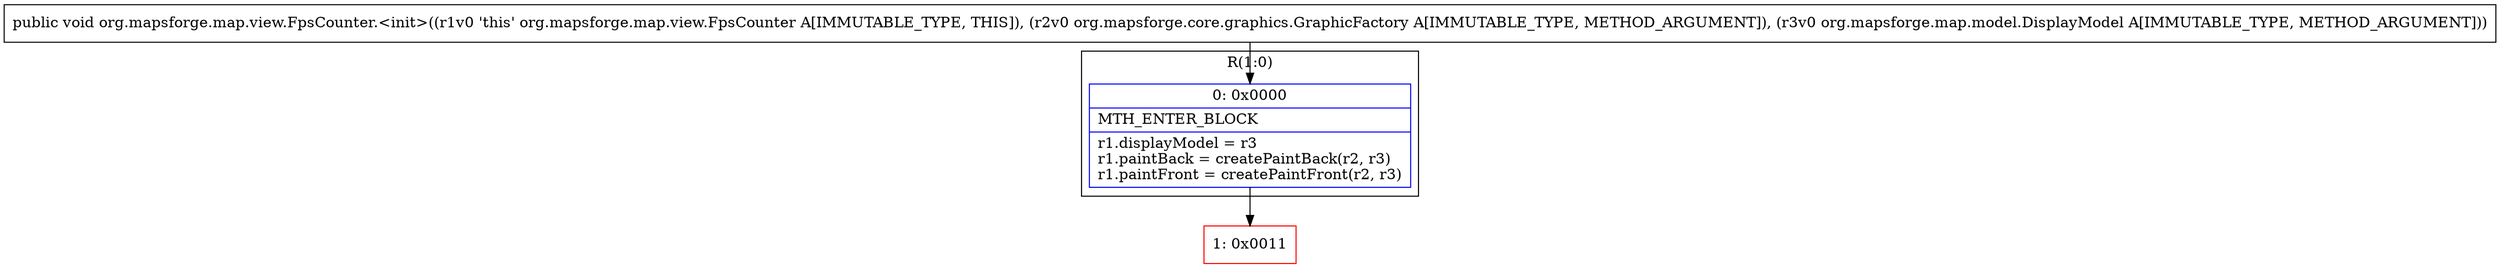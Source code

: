digraph "CFG fororg.mapsforge.map.view.FpsCounter.\<init\>(Lorg\/mapsforge\/core\/graphics\/GraphicFactory;Lorg\/mapsforge\/map\/model\/DisplayModel;)V" {
subgraph cluster_Region_91591923 {
label = "R(1:0)";
node [shape=record,color=blue];
Node_0 [shape=record,label="{0\:\ 0x0000|MTH_ENTER_BLOCK\l|r1.displayModel = r3\lr1.paintBack = createPaintBack(r2, r3)\lr1.paintFront = createPaintFront(r2, r3)\l}"];
}
Node_1 [shape=record,color=red,label="{1\:\ 0x0011}"];
MethodNode[shape=record,label="{public void org.mapsforge.map.view.FpsCounter.\<init\>((r1v0 'this' org.mapsforge.map.view.FpsCounter A[IMMUTABLE_TYPE, THIS]), (r2v0 org.mapsforge.core.graphics.GraphicFactory A[IMMUTABLE_TYPE, METHOD_ARGUMENT]), (r3v0 org.mapsforge.map.model.DisplayModel A[IMMUTABLE_TYPE, METHOD_ARGUMENT])) }"];
MethodNode -> Node_0;
Node_0 -> Node_1;
}


